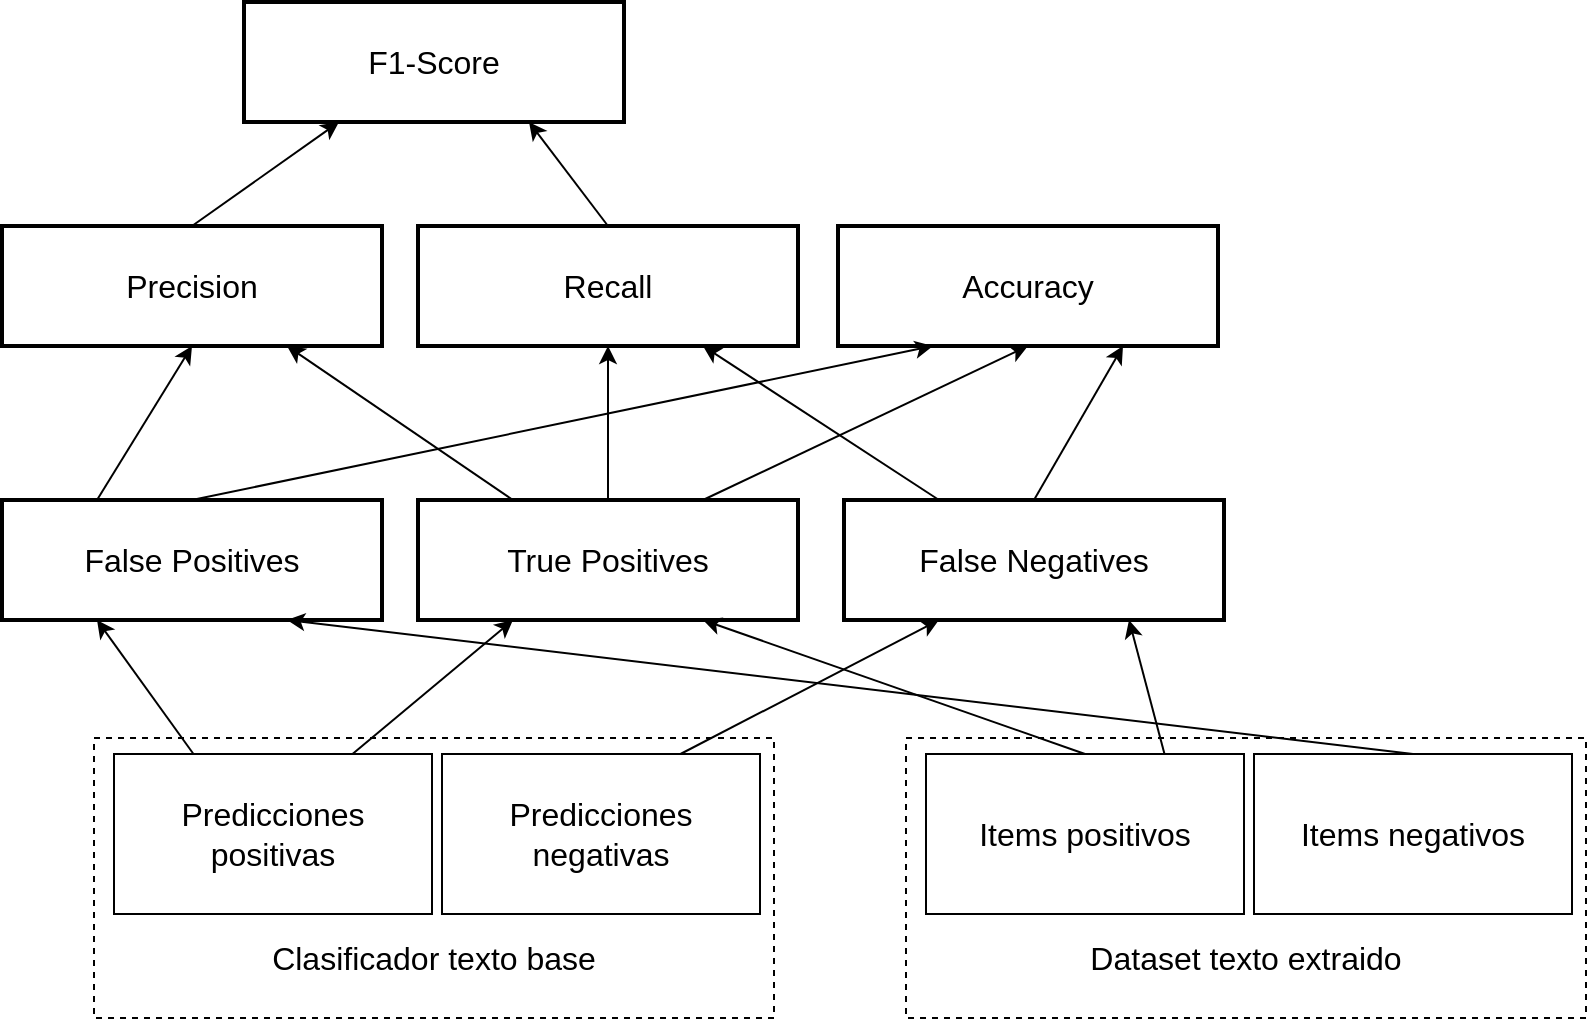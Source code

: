 <mxfile version="17.4.0" type="device"><diagram id="myXZtXRs_hbv58UY5Ft9" name="Page-1"><mxGraphModel dx="1822" dy="800" grid="0" gridSize="10" guides="1" tooltips="1" connect="1" arrows="1" fold="1" page="0" pageScale="1" pageWidth="827" pageHeight="1169" math="0" shadow="0"><root><mxCell id="0"/><mxCell id="1" parent="0"/><mxCell id="xuZ85_pYJcF1XNb1oCcu-7" value="F1-Score" style="rounded=0;whiteSpace=wrap;html=1;fontSize=16;strokeWidth=2;fillColor=none;" parent="1" vertex="1"><mxGeometry x="109" y="147" width="190" height="60" as="geometry"/></mxCell><mxCell id="xuZ85_pYJcF1XNb1oCcu-10" value="Precision" style="rounded=0;whiteSpace=wrap;html=1;fontSize=16;strokeWidth=2;" parent="1" vertex="1"><mxGeometry x="-12" y="259" width="190" height="60" as="geometry"/></mxCell><mxCell id="xuZ85_pYJcF1XNb1oCcu-11" value="Recall" style="rounded=0;whiteSpace=wrap;html=1;fontSize=16;strokeWidth=2;" parent="1" vertex="1"><mxGeometry x="196" y="259" width="190" height="60" as="geometry"/></mxCell><mxCell id="xuZ85_pYJcF1XNb1oCcu-12" value="Accuracy" style="rounded=0;whiteSpace=wrap;html=1;fontSize=16;strokeWidth=2;" parent="1" vertex="1"><mxGeometry x="406" y="259" width="190" height="60" as="geometry"/></mxCell><mxCell id="xuZ85_pYJcF1XNb1oCcu-13" value="False Positives" style="rounded=0;whiteSpace=wrap;html=1;fontSize=16;strokeWidth=2;" parent="1" vertex="1"><mxGeometry x="-12" y="396" width="190" height="60" as="geometry"/></mxCell><mxCell id="xuZ85_pYJcF1XNb1oCcu-14" value="True Positives" style="rounded=0;whiteSpace=wrap;html=1;fontSize=16;strokeWidth=2;" parent="1" vertex="1"><mxGeometry x="196" y="396" width="190" height="60" as="geometry"/></mxCell><mxCell id="xuZ85_pYJcF1XNb1oCcu-15" value="False Negatives" style="rounded=0;whiteSpace=wrap;html=1;fontSize=16;strokeWidth=2;" parent="1" vertex="1"><mxGeometry x="409" y="396" width="190" height="60" as="geometry"/></mxCell><mxCell id="xuZ85_pYJcF1XNb1oCcu-18" value="" style="endArrow=classic;html=1;rounded=0;fontSize=16;exitX=0.5;exitY=0;exitDx=0;exitDy=0;entryX=0.25;entryY=1;entryDx=0;entryDy=0;" parent="1" source="xuZ85_pYJcF1XNb1oCcu-10" target="xuZ85_pYJcF1XNb1oCcu-7" edge="1"><mxGeometry width="50" height="50" relative="1" as="geometry"><mxPoint x="387" y="432" as="sourcePoint"/><mxPoint x="437" y="382" as="targetPoint"/></mxGeometry></mxCell><mxCell id="xuZ85_pYJcF1XNb1oCcu-19" value="" style="endArrow=classic;html=1;rounded=0;fontSize=16;strokeWidth=1;entryX=0.75;entryY=1;entryDx=0;entryDy=0;exitX=0.5;exitY=0;exitDx=0;exitDy=0;" parent="1" source="xuZ85_pYJcF1XNb1oCcu-11" target="xuZ85_pYJcF1XNb1oCcu-7" edge="1"><mxGeometry width="50" height="50" relative="1" as="geometry"><mxPoint x="354" y="301" as="sourcePoint"/><mxPoint x="437" y="382" as="targetPoint"/></mxGeometry></mxCell><mxCell id="xuZ85_pYJcF1XNb1oCcu-20" value="" style="endArrow=classic;html=1;rounded=0;fontSize=16;strokeWidth=1;exitX=0.25;exitY=0;exitDx=0;exitDy=0;entryX=0.75;entryY=1;entryDx=0;entryDy=0;" parent="1" source="xuZ85_pYJcF1XNb1oCcu-14" target="xuZ85_pYJcF1XNb1oCcu-10" edge="1"><mxGeometry width="50" height="50" relative="1" as="geometry"><mxPoint x="387" y="432" as="sourcePoint"/><mxPoint x="437" y="382" as="targetPoint"/></mxGeometry></mxCell><mxCell id="xuZ85_pYJcF1XNb1oCcu-21" value="" style="endArrow=classic;html=1;rounded=0;fontSize=16;strokeWidth=1;exitX=0.25;exitY=0;exitDx=0;exitDy=0;entryX=0.5;entryY=1;entryDx=0;entryDy=0;" parent="1" source="xuZ85_pYJcF1XNb1oCcu-13" target="xuZ85_pYJcF1XNb1oCcu-10" edge="1"><mxGeometry width="50" height="50" relative="1" as="geometry"><mxPoint x="387" y="432" as="sourcePoint"/><mxPoint x="437" y="382" as="targetPoint"/></mxGeometry></mxCell><mxCell id="xuZ85_pYJcF1XNb1oCcu-22" value="" style="endArrow=classic;html=1;rounded=0;fontSize=16;strokeWidth=1;exitX=0.5;exitY=0;exitDx=0;exitDy=0;entryX=0.5;entryY=1;entryDx=0;entryDy=0;" parent="1" source="xuZ85_pYJcF1XNb1oCcu-14" target="xuZ85_pYJcF1XNb1oCcu-11" edge="1"><mxGeometry width="50" height="50" relative="1" as="geometry"><mxPoint x="387" y="432" as="sourcePoint"/><mxPoint x="437" y="382" as="targetPoint"/></mxGeometry></mxCell><mxCell id="xuZ85_pYJcF1XNb1oCcu-23" value="" style="endArrow=classic;html=1;rounded=0;fontSize=16;strokeWidth=1;exitX=0.25;exitY=0;exitDx=0;exitDy=0;entryX=0.75;entryY=1;entryDx=0;entryDy=0;" parent="1" source="xuZ85_pYJcF1XNb1oCcu-15" target="xuZ85_pYJcF1XNb1oCcu-11" edge="1"><mxGeometry width="50" height="50" relative="1" as="geometry"><mxPoint x="387" y="432" as="sourcePoint"/><mxPoint x="437" y="382" as="targetPoint"/></mxGeometry></mxCell><mxCell id="xuZ85_pYJcF1XNb1oCcu-24" value="" style="endArrow=classic;html=1;rounded=0;fontSize=16;strokeWidth=1;exitX=0.5;exitY=0;exitDx=0;exitDy=0;entryX=0.25;entryY=1;entryDx=0;entryDy=0;" parent="1" source="xuZ85_pYJcF1XNb1oCcu-13" target="xuZ85_pYJcF1XNb1oCcu-12" edge="1"><mxGeometry width="50" height="50" relative="1" as="geometry"><mxPoint x="387" y="432" as="sourcePoint"/><mxPoint x="437" y="382" as="targetPoint"/></mxGeometry></mxCell><mxCell id="xuZ85_pYJcF1XNb1oCcu-25" value="" style="endArrow=classic;html=1;rounded=0;fontSize=16;strokeWidth=1;exitX=0.75;exitY=0;exitDx=0;exitDy=0;entryX=0.5;entryY=1;entryDx=0;entryDy=0;" parent="1" source="xuZ85_pYJcF1XNb1oCcu-14" target="xuZ85_pYJcF1XNb1oCcu-12" edge="1"><mxGeometry width="50" height="50" relative="1" as="geometry"><mxPoint x="387" y="432" as="sourcePoint"/><mxPoint x="437" y="382" as="targetPoint"/></mxGeometry></mxCell><mxCell id="xuZ85_pYJcF1XNb1oCcu-26" value="" style="endArrow=classic;html=1;rounded=0;fontSize=16;strokeWidth=1;exitX=0.5;exitY=0;exitDx=0;exitDy=0;entryX=0.75;entryY=1;entryDx=0;entryDy=0;" parent="1" source="xuZ85_pYJcF1XNb1oCcu-15" target="xuZ85_pYJcF1XNb1oCcu-12" edge="1"><mxGeometry width="50" height="50" relative="1" as="geometry"><mxPoint x="387" y="432" as="sourcePoint"/><mxPoint x="437" y="382" as="targetPoint"/></mxGeometry></mxCell><mxCell id="xuZ85_pYJcF1XNb1oCcu-29" value="Clasificador texto base" style="rounded=0;whiteSpace=wrap;html=1;dashed=1;fontSize=16;strokeWidth=1;fillColor=none;horizontal=1;labelPosition=center;verticalLabelPosition=middle;align=center;verticalAlign=middle;spacingBottom=-80;" parent="1" vertex="1"><mxGeometry x="34" y="515" width="340" height="140" as="geometry"/></mxCell><mxCell id="xuZ85_pYJcF1XNb1oCcu-30" value="Predicciones positivas" style="rounded=0;whiteSpace=wrap;html=1;fontSize=16;strokeWidth=1;fillColor=none;" parent="1" vertex="1"><mxGeometry x="44" y="523" width="159" height="80" as="geometry"/></mxCell><mxCell id="xuZ85_pYJcF1XNb1oCcu-31" value="Predicciones negativas" style="rounded=0;whiteSpace=wrap;html=1;fontSize=16;strokeWidth=1;fillColor=none;" parent="1" vertex="1"><mxGeometry x="208" y="523" width="159" height="80" as="geometry"/></mxCell><mxCell id="xuZ85_pYJcF1XNb1oCcu-32" value="Dataset texto extraido" style="rounded=0;whiteSpace=wrap;html=1;dashed=1;fontSize=16;strokeWidth=1;fillColor=none;horizontal=1;labelPosition=center;verticalLabelPosition=middle;align=center;verticalAlign=middle;spacingBottom=-80;" parent="1" vertex="1"><mxGeometry x="440" y="515" width="340" height="140" as="geometry"/></mxCell><mxCell id="xuZ85_pYJcF1XNb1oCcu-33" value="Items positivos" style="rounded=0;whiteSpace=wrap;html=1;fontSize=16;strokeWidth=1;fillColor=none;" parent="1" vertex="1"><mxGeometry x="450" y="523" width="159" height="80" as="geometry"/></mxCell><mxCell id="xuZ85_pYJcF1XNb1oCcu-34" value="Items negativos" style="rounded=0;whiteSpace=wrap;html=1;fontSize=16;strokeWidth=1;fillColor=none;" parent="1" vertex="1"><mxGeometry x="614" y="523" width="159" height="80" as="geometry"/></mxCell><mxCell id="xuZ85_pYJcF1XNb1oCcu-35" value="" style="endArrow=classic;html=1;rounded=0;fontSize=16;strokeWidth=1;exitX=0.5;exitY=0;exitDx=0;exitDy=0;entryX=0.75;entryY=1;entryDx=0;entryDy=0;" parent="1" source="xuZ85_pYJcF1XNb1oCcu-33" target="xuZ85_pYJcF1XNb1oCcu-14" edge="1"><mxGeometry width="50" height="50" relative="1" as="geometry"><mxPoint x="387" y="450" as="sourcePoint"/><mxPoint x="437" y="400" as="targetPoint"/></mxGeometry></mxCell><mxCell id="xuZ85_pYJcF1XNb1oCcu-36" value="" style="endArrow=classic;html=1;rounded=0;fontSize=16;strokeWidth=1;exitX=0.75;exitY=0;exitDx=0;exitDy=0;entryX=0.75;entryY=1;entryDx=0;entryDy=0;" parent="1" source="xuZ85_pYJcF1XNb1oCcu-33" target="xuZ85_pYJcF1XNb1oCcu-15" edge="1"><mxGeometry width="50" height="50" relative="1" as="geometry"><mxPoint x="387" y="450" as="sourcePoint"/><mxPoint x="437" y="400" as="targetPoint"/></mxGeometry></mxCell><mxCell id="xuZ85_pYJcF1XNb1oCcu-38" value="" style="endArrow=classic;html=1;rounded=0;fontSize=16;strokeWidth=1;exitX=0.5;exitY=0;exitDx=0;exitDy=0;entryX=0.75;entryY=1;entryDx=0;entryDy=0;" parent="1" source="xuZ85_pYJcF1XNb1oCcu-34" target="xuZ85_pYJcF1XNb1oCcu-13" edge="1"><mxGeometry width="50" height="50" relative="1" as="geometry"><mxPoint x="387" y="450" as="sourcePoint"/><mxPoint x="437" y="400" as="targetPoint"/></mxGeometry></mxCell><mxCell id="xuZ85_pYJcF1XNb1oCcu-40" value="" style="endArrow=classic;html=1;rounded=0;fontSize=16;strokeWidth=1;exitX=0.75;exitY=0;exitDx=0;exitDy=0;entryX=0.25;entryY=1;entryDx=0;entryDy=0;" parent="1" source="xuZ85_pYJcF1XNb1oCcu-31" target="xuZ85_pYJcF1XNb1oCcu-15" edge="1"><mxGeometry width="50" height="50" relative="1" as="geometry"><mxPoint x="387" y="450" as="sourcePoint"/><mxPoint x="437" y="400" as="targetPoint"/></mxGeometry></mxCell><mxCell id="xuZ85_pYJcF1XNb1oCcu-41" value="" style="endArrow=classic;html=1;rounded=0;fontSize=16;strokeWidth=1;exitX=0.75;exitY=0;exitDx=0;exitDy=0;entryX=0.25;entryY=1;entryDx=0;entryDy=0;" parent="1" source="xuZ85_pYJcF1XNb1oCcu-30" target="xuZ85_pYJcF1XNb1oCcu-14" edge="1"><mxGeometry width="50" height="50" relative="1" as="geometry"><mxPoint x="387" y="450" as="sourcePoint"/><mxPoint x="437" y="400" as="targetPoint"/></mxGeometry></mxCell><mxCell id="xuZ85_pYJcF1XNb1oCcu-42" value="" style="endArrow=classic;html=1;rounded=0;fontSize=16;strokeWidth=1;exitX=0.25;exitY=0;exitDx=0;exitDy=0;entryX=0.25;entryY=1;entryDx=0;entryDy=0;" parent="1" source="xuZ85_pYJcF1XNb1oCcu-30" target="xuZ85_pYJcF1XNb1oCcu-13" edge="1"><mxGeometry width="50" height="50" relative="1" as="geometry"><mxPoint x="387" y="450" as="sourcePoint"/><mxPoint x="437" y="400" as="targetPoint"/></mxGeometry></mxCell></root></mxGraphModel></diagram></mxfile>